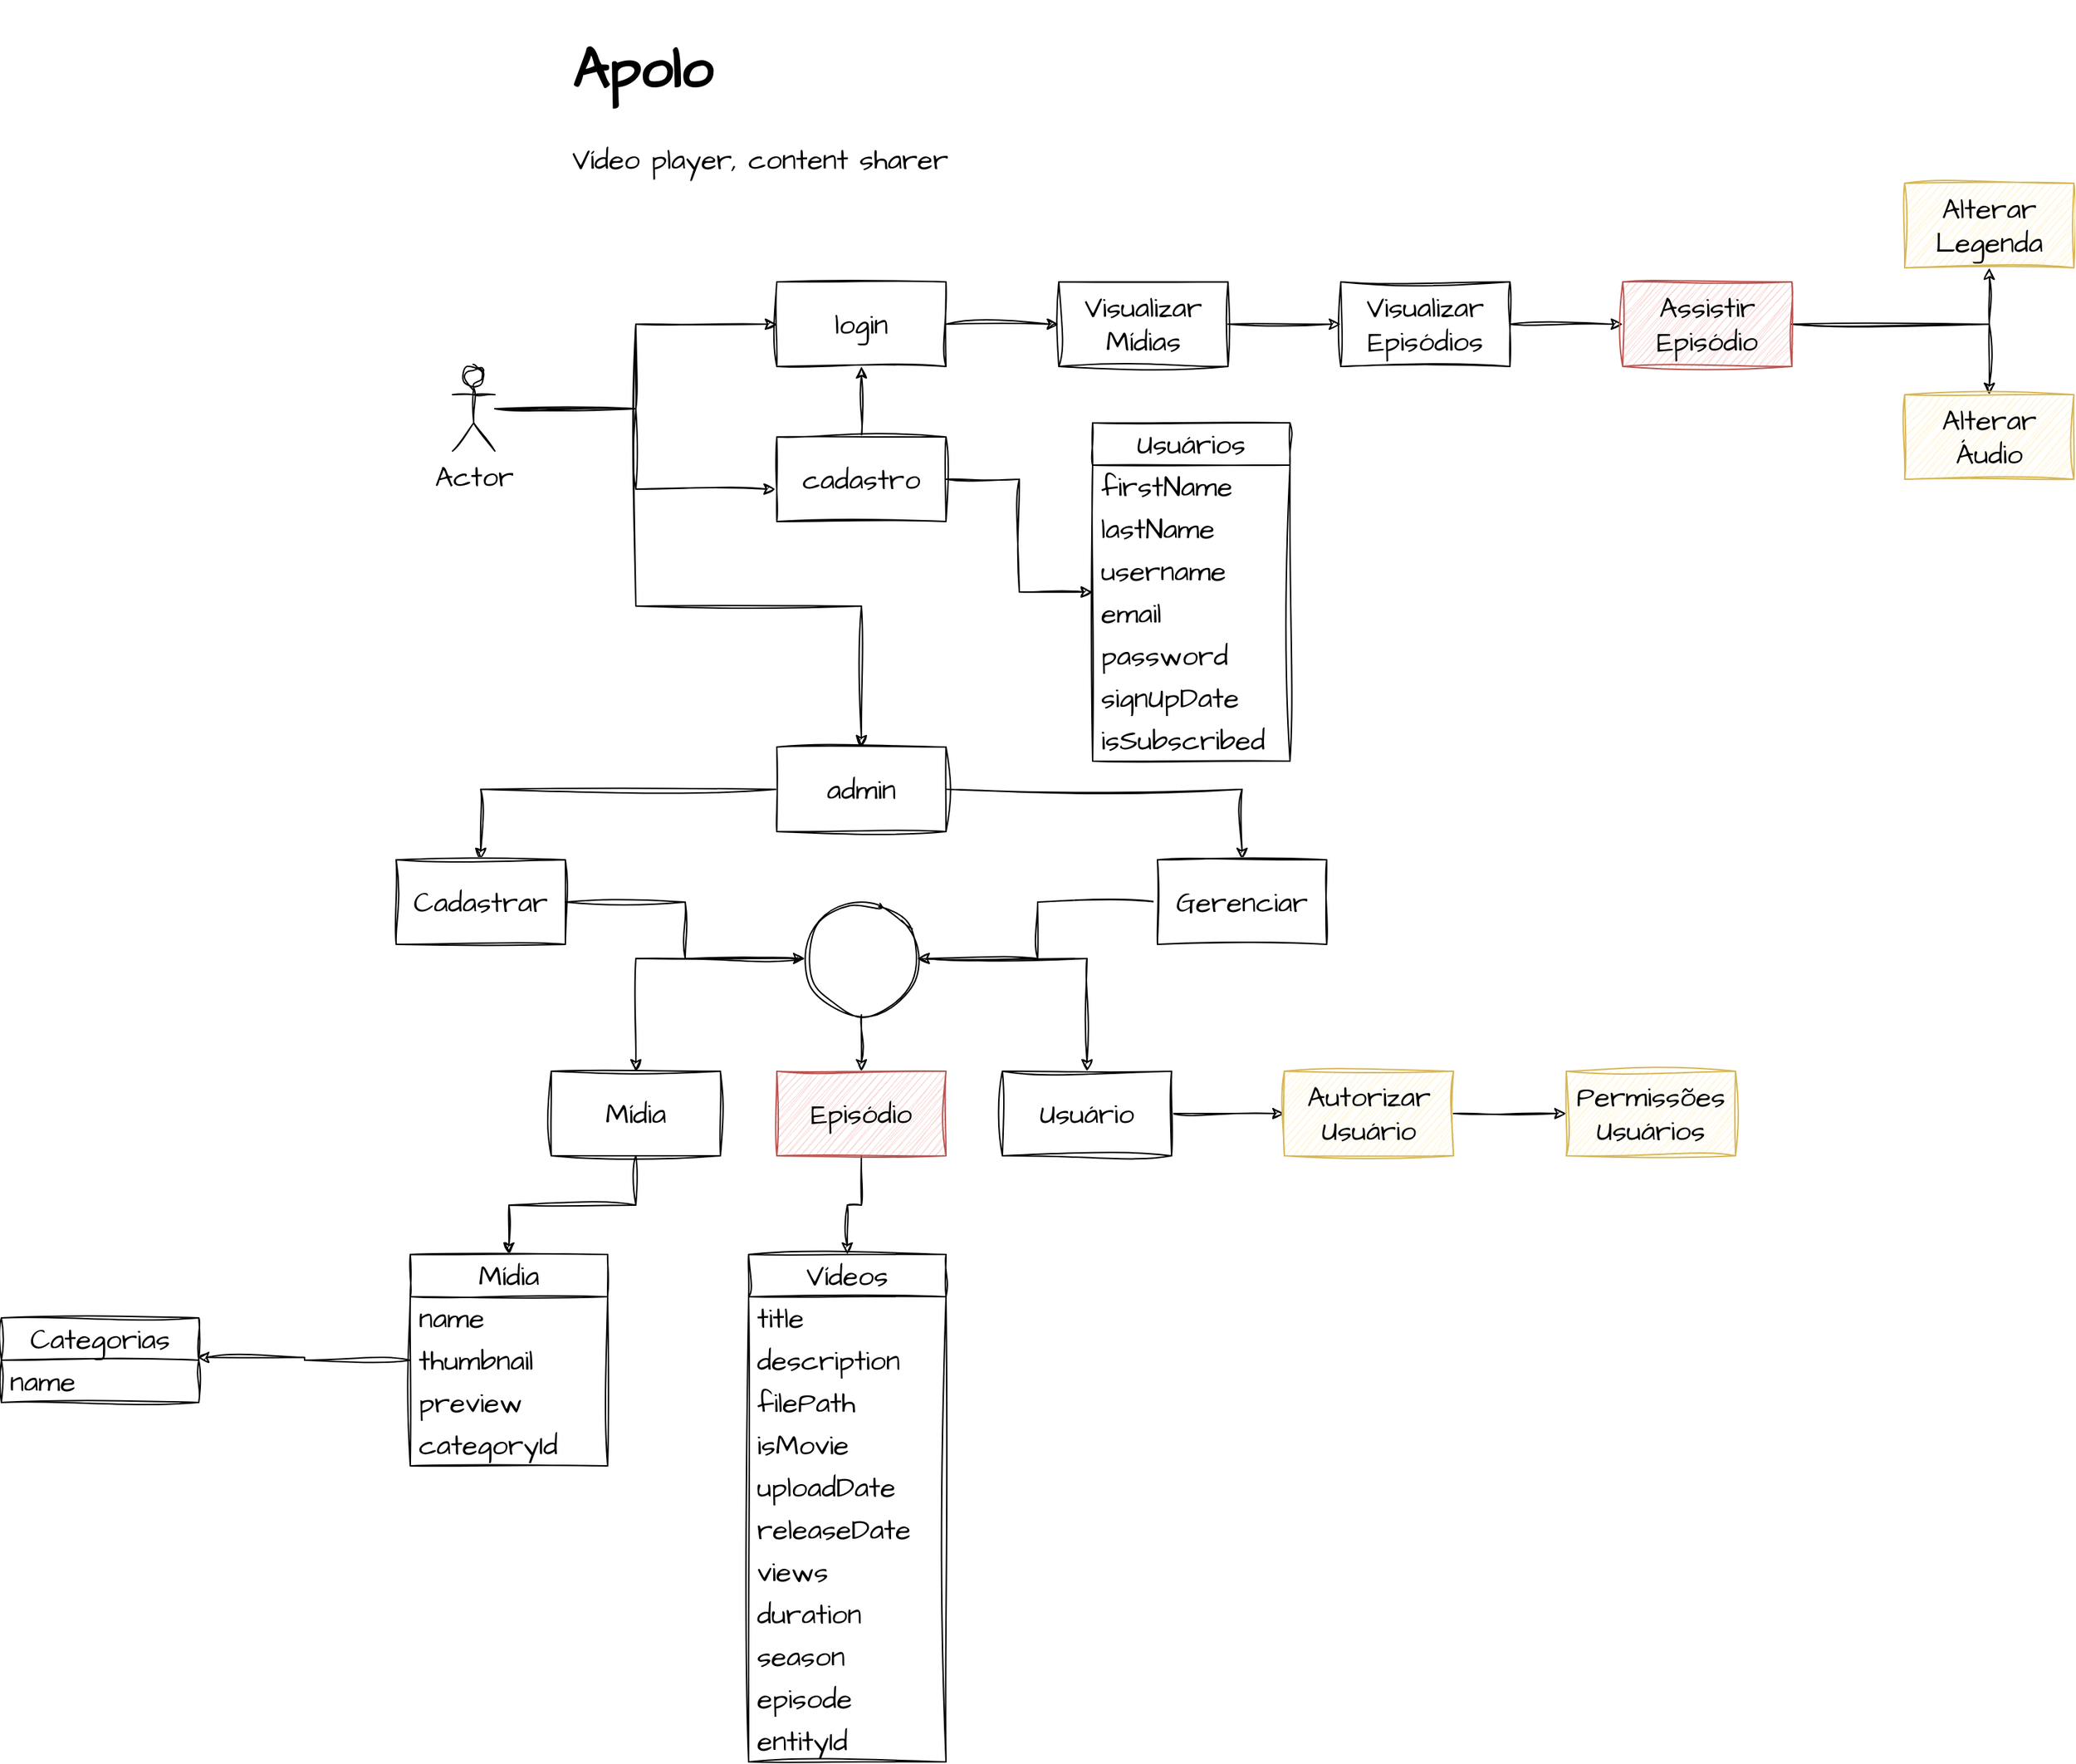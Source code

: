 <mxfile version="22.1.15" type="device">
  <diagram name="Página-1" id="AKWy4T3Mi8wgnHe7ZOs7">
    <mxGraphModel dx="2876" dy="1194" grid="1" gridSize="10" guides="1" tooltips="1" connect="1" arrows="1" fold="1" page="1" pageScale="1" pageWidth="827" pageHeight="1169" math="0" shadow="0">
      <root>
        <mxCell id="0" />
        <mxCell id="1" parent="0" />
        <mxCell id="7z-b2yobv-bez7WsTp-X-2" value="&lt;h1&gt;Apolo&lt;/h1&gt;&lt;p&gt;Vídeo player, content sharer&lt;/p&gt;" style="text;html=1;strokeColor=none;fillColor=none;spacing=5;spacingTop=-20;whiteSpace=wrap;overflow=hidden;rounded=0;fontSize=20;fontFamily=Architects Daughter;" vertex="1" parent="1">
          <mxGeometry x="40" y="180" width="750" height="140" as="geometry" />
        </mxCell>
        <mxCell id="7z-b2yobv-bez7WsTp-X-6" style="edgeStyle=orthogonalEdgeStyle;rounded=0;sketch=1;hachureGap=4;jiggle=2;curveFitting=1;orthogonalLoop=1;jettySize=auto;html=1;entryX=0;entryY=0.5;entryDx=0;entryDy=0;fontFamily=Architects Daughter;fontSource=https%3A%2F%2Ffonts.googleapis.com%2Fcss%3Ffamily%3DArchitects%2BDaughter;fontSize=16;" edge="1" parent="1" source="7z-b2yobv-bez7WsTp-X-3" target="7z-b2yobv-bez7WsTp-X-4">
          <mxGeometry relative="1" as="geometry" />
        </mxCell>
        <mxCell id="7z-b2yobv-bez7WsTp-X-15" style="edgeStyle=orthogonalEdgeStyle;rounded=0;sketch=1;hachureGap=4;jiggle=2;curveFitting=1;orthogonalLoop=1;jettySize=auto;html=1;fontFamily=Architects Daughter;fontSource=https%3A%2F%2Ffonts.googleapis.com%2Fcss%3Ffamily%3DArchitects%2BDaughter;fontSize=16;entryX=0.5;entryY=0;entryDx=0;entryDy=0;" edge="1" parent="1" target="7z-b2yobv-bez7WsTp-X-14">
          <mxGeometry relative="1" as="geometry">
            <mxPoint x="90" y="400" as="sourcePoint" />
            <mxPoint x="260" y="660" as="targetPoint" />
            <Array as="points">
              <mxPoint x="90" y="600" />
              <mxPoint x="250" y="600" />
            </Array>
          </mxGeometry>
        </mxCell>
        <mxCell id="7z-b2yobv-bez7WsTp-X-3" value="Actor" style="shape=umlActor;verticalLabelPosition=bottom;verticalAlign=top;html=1;outlineConnect=0;sketch=1;hachureGap=4;jiggle=2;curveFitting=1;fontFamily=Architects Daughter;fontSource=https%3A%2F%2Ffonts.googleapis.com%2Fcss%3Ffamily%3DArchitects%2BDaughter;fontSize=20;" vertex="1" parent="1">
          <mxGeometry x="-40" y="430" width="30" height="60" as="geometry" />
        </mxCell>
        <mxCell id="7z-b2yobv-bez7WsTp-X-11" value="" style="edgeStyle=orthogonalEdgeStyle;rounded=0;sketch=1;hachureGap=4;jiggle=2;curveFitting=1;orthogonalLoop=1;jettySize=auto;html=1;fontFamily=Architects Daughter;fontSource=https%3A%2F%2Ffonts.googleapis.com%2Fcss%3Ffamily%3DArchitects%2BDaughter;fontSize=16;" edge="1" parent="1" source="7z-b2yobv-bez7WsTp-X-4" target="7z-b2yobv-bez7WsTp-X-10">
          <mxGeometry relative="1" as="geometry" />
        </mxCell>
        <mxCell id="7z-b2yobv-bez7WsTp-X-4" value="login" style="rounded=0;whiteSpace=wrap;html=1;sketch=1;hachureGap=4;jiggle=2;curveFitting=1;fontFamily=Architects Daughter;fontSource=https%3A%2F%2Ffonts.googleapis.com%2Fcss%3Ffamily%3DArchitects%2BDaughter;fontSize=20;" vertex="1" parent="1">
          <mxGeometry x="190" y="370" width="120" height="60" as="geometry" />
        </mxCell>
        <mxCell id="7z-b2yobv-bez7WsTp-X-7" style="edgeStyle=orthogonalEdgeStyle;rounded=0;sketch=1;hachureGap=4;jiggle=2;curveFitting=1;orthogonalLoop=1;jettySize=auto;html=1;entryX=0.5;entryY=1;entryDx=0;entryDy=0;fontFamily=Architects Daughter;fontSource=https%3A%2F%2Ffonts.googleapis.com%2Fcss%3Ffamily%3DArchitects%2BDaughter;fontSize=16;" edge="1" parent="1" source="7z-b2yobv-bez7WsTp-X-5" target="7z-b2yobv-bez7WsTp-X-4">
          <mxGeometry relative="1" as="geometry" />
        </mxCell>
        <mxCell id="7z-b2yobv-bez7WsTp-X-45" style="edgeStyle=orthogonalEdgeStyle;rounded=0;sketch=1;hachureGap=4;jiggle=2;curveFitting=1;orthogonalLoop=1;jettySize=auto;html=1;fontFamily=Architects Daughter;fontSource=https%3A%2F%2Ffonts.googleapis.com%2Fcss%3Ffamily%3DArchitects%2BDaughter;fontSize=16;" edge="1" parent="1" source="7z-b2yobv-bez7WsTp-X-5" target="7z-b2yobv-bez7WsTp-X-46">
          <mxGeometry relative="1" as="geometry">
            <mxPoint x="440" y="530" as="targetPoint" />
          </mxGeometry>
        </mxCell>
        <mxCell id="7z-b2yobv-bez7WsTp-X-5" value="cadastro" style="rounded=0;whiteSpace=wrap;html=1;sketch=1;hachureGap=4;jiggle=2;curveFitting=1;fontFamily=Architects Daughter;fontSource=https%3A%2F%2Ffonts.googleapis.com%2Fcss%3Ffamily%3DArchitects%2BDaughter;fontSize=20;" vertex="1" parent="1">
          <mxGeometry x="190" y="480" width="120" height="60" as="geometry" />
        </mxCell>
        <mxCell id="7z-b2yobv-bez7WsTp-X-9" style="edgeStyle=orthogonalEdgeStyle;rounded=0;sketch=1;hachureGap=4;jiggle=2;curveFitting=1;orthogonalLoop=1;jettySize=auto;html=1;entryX=-0.008;entryY=0.617;entryDx=0;entryDy=0;entryPerimeter=0;fontFamily=Architects Daughter;fontSource=https%3A%2F%2Ffonts.googleapis.com%2Fcss%3Ffamily%3DArchitects%2BDaughter;fontSize=16;" edge="1" parent="1" source="7z-b2yobv-bez7WsTp-X-3" target="7z-b2yobv-bez7WsTp-X-5">
          <mxGeometry relative="1" as="geometry" />
        </mxCell>
        <mxCell id="7z-b2yobv-bez7WsTp-X-13" value="" style="edgeStyle=orthogonalEdgeStyle;rounded=0;sketch=1;hachureGap=4;jiggle=2;curveFitting=1;orthogonalLoop=1;jettySize=auto;html=1;fontFamily=Architects Daughter;fontSource=https%3A%2F%2Ffonts.googleapis.com%2Fcss%3Ffamily%3DArchitects%2BDaughter;fontSize=16;" edge="1" parent="1" source="7z-b2yobv-bez7WsTp-X-10" target="7z-b2yobv-bez7WsTp-X-12">
          <mxGeometry relative="1" as="geometry" />
        </mxCell>
        <mxCell id="7z-b2yobv-bez7WsTp-X-10" value="Visualizar Mídias" style="rounded=0;whiteSpace=wrap;html=1;sketch=1;hachureGap=4;jiggle=2;curveFitting=1;fontFamily=Architects Daughter;fontSource=https%3A%2F%2Ffonts.googleapis.com%2Fcss%3Ffamily%3DArchitects%2BDaughter;fontSize=20;" vertex="1" parent="1">
          <mxGeometry x="390" y="370" width="120" height="60" as="geometry" />
        </mxCell>
        <mxCell id="7z-b2yobv-bez7WsTp-X-39" value="" style="edgeStyle=orthogonalEdgeStyle;rounded=0;sketch=1;hachureGap=4;jiggle=2;curveFitting=1;orthogonalLoop=1;jettySize=auto;html=1;fontFamily=Architects Daughter;fontSource=https%3A%2F%2Ffonts.googleapis.com%2Fcss%3Ffamily%3DArchitects%2BDaughter;fontSize=16;" edge="1" parent="1" source="7z-b2yobv-bez7WsTp-X-12" target="7z-b2yobv-bez7WsTp-X-38">
          <mxGeometry relative="1" as="geometry" />
        </mxCell>
        <mxCell id="7z-b2yobv-bez7WsTp-X-12" value="Visualizar Episódios" style="rounded=0;whiteSpace=wrap;html=1;sketch=1;hachureGap=4;jiggle=2;curveFitting=1;fontFamily=Architects Daughter;fontSource=https%3A%2F%2Ffonts.googleapis.com%2Fcss%3Ffamily%3DArchitects%2BDaughter;fontSize=20;" vertex="1" parent="1">
          <mxGeometry x="590" y="370" width="120" height="60" as="geometry" />
        </mxCell>
        <mxCell id="7z-b2yobv-bez7WsTp-X-24" value="" style="edgeStyle=orthogonalEdgeStyle;rounded=0;sketch=1;hachureGap=4;jiggle=2;curveFitting=1;orthogonalLoop=1;jettySize=auto;html=1;fontFamily=Architects Daughter;fontSource=https%3A%2F%2Ffonts.googleapis.com%2Fcss%3Ffamily%3DArchitects%2BDaughter;fontSize=16;" edge="1" parent="1" source="7z-b2yobv-bez7WsTp-X-14" target="7z-b2yobv-bez7WsTp-X-23">
          <mxGeometry relative="1" as="geometry" />
        </mxCell>
        <mxCell id="7z-b2yobv-bez7WsTp-X-25" style="edgeStyle=orthogonalEdgeStyle;rounded=0;sketch=1;hachureGap=4;jiggle=2;curveFitting=1;orthogonalLoop=1;jettySize=auto;html=1;fontFamily=Architects Daughter;fontSource=https%3A%2F%2Ffonts.googleapis.com%2Fcss%3Ffamily%3DArchitects%2BDaughter;fontSize=16;entryX=0.5;entryY=0;entryDx=0;entryDy=0;" edge="1" parent="1" source="7z-b2yobv-bez7WsTp-X-14" target="7z-b2yobv-bez7WsTp-X-26">
          <mxGeometry relative="1" as="geometry">
            <mxPoint x="430" y="620" as="targetPoint" />
          </mxGeometry>
        </mxCell>
        <mxCell id="7z-b2yobv-bez7WsTp-X-14" value="admin" style="rounded=0;whiteSpace=wrap;html=1;sketch=1;hachureGap=4;jiggle=2;curveFitting=1;fontFamily=Architects Daughter;fontSource=https%3A%2F%2Ffonts.googleapis.com%2Fcss%3Ffamily%3DArchitects%2BDaughter;fontSize=20;" vertex="1" parent="1">
          <mxGeometry x="190" y="700" width="120" height="60" as="geometry" />
        </mxCell>
        <mxCell id="7z-b2yobv-bez7WsTp-X-60" style="edgeStyle=orthogonalEdgeStyle;rounded=0;sketch=1;hachureGap=4;jiggle=2;curveFitting=1;orthogonalLoop=1;jettySize=auto;html=1;entryX=0.5;entryY=0;entryDx=0;entryDy=0;fontFamily=Architects Daughter;fontSource=https%3A%2F%2Ffonts.googleapis.com%2Fcss%3Ffamily%3DArchitects%2BDaughter;fontSize=16;" edge="1" parent="1" source="7z-b2yobv-bez7WsTp-X-17" target="7z-b2yobv-bez7WsTp-X-55">
          <mxGeometry relative="1" as="geometry" />
        </mxCell>
        <mxCell id="7z-b2yobv-bez7WsTp-X-17" value="Mídia" style="rounded=0;whiteSpace=wrap;html=1;sketch=1;hachureGap=4;jiggle=2;curveFitting=1;fontFamily=Architects Daughter;fontSource=https%3A%2F%2Ffonts.googleapis.com%2Fcss%3Ffamily%3DArchitects%2BDaughter;fontSize=20;" vertex="1" parent="1">
          <mxGeometry x="30" y="930" width="120" height="60" as="geometry" />
        </mxCell>
        <mxCell id="7z-b2yobv-bez7WsTp-X-73" style="edgeStyle=orthogonalEdgeStyle;rounded=0;sketch=1;hachureGap=4;jiggle=2;curveFitting=1;orthogonalLoop=1;jettySize=auto;html=1;entryX=0.5;entryY=0;entryDx=0;entryDy=0;fontFamily=Architects Daughter;fontSource=https%3A%2F%2Ffonts.googleapis.com%2Fcss%3Ffamily%3DArchitects%2BDaughter;fontSize=16;" edge="1" parent="1" source="7z-b2yobv-bez7WsTp-X-19" target="7z-b2yobv-bez7WsTp-X-61">
          <mxGeometry relative="1" as="geometry" />
        </mxCell>
        <mxCell id="7z-b2yobv-bez7WsTp-X-19" value="Episódio" style="rounded=0;whiteSpace=wrap;html=1;sketch=1;hachureGap=4;jiggle=2;curveFitting=1;fontFamily=Architects Daughter;fontSource=https%3A%2F%2Ffonts.googleapis.com%2Fcss%3Ffamily%3DArchitects%2BDaughter;fontSize=20;fillColor=#f8cecc;strokeColor=#b85450;" vertex="1" parent="1">
          <mxGeometry x="190" y="930" width="120" height="60" as="geometry" />
        </mxCell>
        <mxCell id="7z-b2yobv-bez7WsTp-X-35" value="" style="edgeStyle=orthogonalEdgeStyle;rounded=0;sketch=1;hachureGap=4;jiggle=2;curveFitting=1;orthogonalLoop=1;jettySize=auto;html=1;fontFamily=Architects Daughter;fontSource=https%3A%2F%2Ffonts.googleapis.com%2Fcss%3Ffamily%3DArchitects%2BDaughter;fontSize=16;" edge="1" parent="1" source="7z-b2yobv-bez7WsTp-X-21" target="7z-b2yobv-bez7WsTp-X-34">
          <mxGeometry relative="1" as="geometry" />
        </mxCell>
        <mxCell id="7z-b2yobv-bez7WsTp-X-21" value="Usuário" style="rounded=0;whiteSpace=wrap;html=1;sketch=1;hachureGap=4;jiggle=2;curveFitting=1;fontFamily=Architects Daughter;fontSource=https%3A%2F%2Ffonts.googleapis.com%2Fcss%3Ffamily%3DArchitects%2BDaughter;fontSize=20;" vertex="1" parent="1">
          <mxGeometry x="350" y="930" width="120" height="60" as="geometry" />
        </mxCell>
        <mxCell id="7z-b2yobv-bez7WsTp-X-30" style="edgeStyle=orthogonalEdgeStyle;rounded=0;sketch=1;hachureGap=4;jiggle=2;curveFitting=1;orthogonalLoop=1;jettySize=auto;html=1;entryX=1;entryY=0.5;entryDx=0;entryDy=0;fontFamily=Architects Daughter;fontSource=https%3A%2F%2Ffonts.googleapis.com%2Fcss%3Ffamily%3DArchitects%2BDaughter;fontSize=16;" edge="1" parent="1" source="7z-b2yobv-bez7WsTp-X-23" target="7z-b2yobv-bez7WsTp-X-29">
          <mxGeometry relative="1" as="geometry" />
        </mxCell>
        <mxCell id="7z-b2yobv-bez7WsTp-X-23" value="Gerenciar" style="rounded=0;whiteSpace=wrap;html=1;sketch=1;hachureGap=4;jiggle=2;curveFitting=1;fontFamily=Architects Daughter;fontSource=https%3A%2F%2Ffonts.googleapis.com%2Fcss%3Ffamily%3DArchitects%2BDaughter;fontSize=20;" vertex="1" parent="1">
          <mxGeometry x="460" y="780" width="120" height="60" as="geometry" />
        </mxCell>
        <mxCell id="7z-b2yobv-bez7WsTp-X-27" style="edgeStyle=orthogonalEdgeStyle;rounded=0;sketch=1;hachureGap=4;jiggle=2;curveFitting=1;orthogonalLoop=1;jettySize=auto;html=1;fontFamily=Architects Daughter;fontSource=https%3A%2F%2Ffonts.googleapis.com%2Fcss%3Ffamily%3DArchitects%2BDaughter;fontSize=16;entryX=0;entryY=0.5;entryDx=0;entryDy=0;" edge="1" parent="1" source="7z-b2yobv-bez7WsTp-X-26" target="7z-b2yobv-bez7WsTp-X-29">
          <mxGeometry relative="1" as="geometry">
            <mxPoint x="160" y="850" as="targetPoint" />
          </mxGeometry>
        </mxCell>
        <mxCell id="7z-b2yobv-bez7WsTp-X-26" value="Cadastrar" style="rounded=0;whiteSpace=wrap;html=1;sketch=1;hachureGap=4;jiggle=2;curveFitting=1;fontFamily=Architects Daughter;fontSource=https%3A%2F%2Ffonts.googleapis.com%2Fcss%3Ffamily%3DArchitects%2BDaughter;fontSize=20;" vertex="1" parent="1">
          <mxGeometry x="-80" y="780" width="120" height="60" as="geometry" />
        </mxCell>
        <mxCell id="7z-b2yobv-bez7WsTp-X-31" style="edgeStyle=orthogonalEdgeStyle;rounded=0;sketch=1;hachureGap=4;jiggle=2;curveFitting=1;orthogonalLoop=1;jettySize=auto;html=1;entryX=0.5;entryY=0;entryDx=0;entryDy=0;fontFamily=Architects Daughter;fontSource=https%3A%2F%2Ffonts.googleapis.com%2Fcss%3Ffamily%3DArchitects%2BDaughter;fontSize=16;" edge="1" parent="1" source="7z-b2yobv-bez7WsTp-X-29" target="7z-b2yobv-bez7WsTp-X-17">
          <mxGeometry relative="1" as="geometry" />
        </mxCell>
        <mxCell id="7z-b2yobv-bez7WsTp-X-32" style="edgeStyle=orthogonalEdgeStyle;rounded=0;sketch=1;hachureGap=4;jiggle=2;curveFitting=1;orthogonalLoop=1;jettySize=auto;html=1;entryX=0.5;entryY=0;entryDx=0;entryDy=0;fontFamily=Architects Daughter;fontSource=https%3A%2F%2Ffonts.googleapis.com%2Fcss%3Ffamily%3DArchitects%2BDaughter;fontSize=16;" edge="1" parent="1" source="7z-b2yobv-bez7WsTp-X-29" target="7z-b2yobv-bez7WsTp-X-19">
          <mxGeometry relative="1" as="geometry" />
        </mxCell>
        <mxCell id="7z-b2yobv-bez7WsTp-X-33" style="edgeStyle=orthogonalEdgeStyle;rounded=0;sketch=1;hachureGap=4;jiggle=2;curveFitting=1;orthogonalLoop=1;jettySize=auto;html=1;fontFamily=Architects Daughter;fontSource=https%3A%2F%2Ffonts.googleapis.com%2Fcss%3Ffamily%3DArchitects%2BDaughter;fontSize=16;" edge="1" parent="1" source="7z-b2yobv-bez7WsTp-X-29" target="7z-b2yobv-bez7WsTp-X-21">
          <mxGeometry relative="1" as="geometry" />
        </mxCell>
        <mxCell id="7z-b2yobv-bez7WsTp-X-29" value="" style="ellipse;whiteSpace=wrap;html=1;aspect=fixed;sketch=1;hachureGap=4;jiggle=2;curveFitting=1;fontFamily=Architects Daughter;fontSource=https%3A%2F%2Ffonts.googleapis.com%2Fcss%3Ffamily%3DArchitects%2BDaughter;fontSize=20;" vertex="1" parent="1">
          <mxGeometry x="210" y="810" width="80" height="80" as="geometry" />
        </mxCell>
        <mxCell id="7z-b2yobv-bez7WsTp-X-37" value="" style="edgeStyle=orthogonalEdgeStyle;rounded=0;sketch=1;hachureGap=4;jiggle=2;curveFitting=1;orthogonalLoop=1;jettySize=auto;html=1;fontFamily=Architects Daughter;fontSource=https%3A%2F%2Ffonts.googleapis.com%2Fcss%3Ffamily%3DArchitects%2BDaughter;fontSize=16;" edge="1" parent="1" source="7z-b2yobv-bez7WsTp-X-34" target="7z-b2yobv-bez7WsTp-X-36">
          <mxGeometry relative="1" as="geometry" />
        </mxCell>
        <mxCell id="7z-b2yobv-bez7WsTp-X-34" value="Autorizar Usuário" style="rounded=0;whiteSpace=wrap;html=1;sketch=1;hachureGap=4;jiggle=2;curveFitting=1;fontFamily=Architects Daughter;fontSource=https%3A%2F%2Ffonts.googleapis.com%2Fcss%3Ffamily%3DArchitects%2BDaughter;fontSize=20;fillColor=#fff2cc;strokeColor=#d6b656;" vertex="1" parent="1">
          <mxGeometry x="550" y="930" width="120" height="60" as="geometry" />
        </mxCell>
        <mxCell id="7z-b2yobv-bez7WsTp-X-36" value="Permissões Usuários" style="rounded=0;whiteSpace=wrap;html=1;sketch=1;hachureGap=4;jiggle=2;curveFitting=1;fontFamily=Architects Daughter;fontSource=https%3A%2F%2Ffonts.googleapis.com%2Fcss%3Ffamily%3DArchitects%2BDaughter;fontSize=20;fillColor=#fff2cc;strokeColor=#d6b656;" vertex="1" parent="1">
          <mxGeometry x="750" y="930" width="120" height="60" as="geometry" />
        </mxCell>
        <mxCell id="7z-b2yobv-bez7WsTp-X-41" value="" style="edgeStyle=orthogonalEdgeStyle;rounded=0;sketch=1;hachureGap=4;jiggle=2;curveFitting=1;orthogonalLoop=1;jettySize=auto;html=1;fontFamily=Architects Daughter;fontSource=https%3A%2F%2Ffonts.googleapis.com%2Fcss%3Ffamily%3DArchitects%2BDaughter;fontSize=16;" edge="1" parent="1" source="7z-b2yobv-bez7WsTp-X-38" target="7z-b2yobv-bez7WsTp-X-40">
          <mxGeometry relative="1" as="geometry" />
        </mxCell>
        <mxCell id="7z-b2yobv-bez7WsTp-X-42" style="edgeStyle=orthogonalEdgeStyle;rounded=0;sketch=1;hachureGap=4;jiggle=2;curveFitting=1;orthogonalLoop=1;jettySize=auto;html=1;fontFamily=Architects Daughter;fontSource=https%3A%2F%2Ffonts.googleapis.com%2Fcss%3Ffamily%3DArchitects%2BDaughter;fontSize=16;entryX=0.5;entryY=0;entryDx=0;entryDy=0;" edge="1" parent="1" source="7z-b2yobv-bez7WsTp-X-38" target="7z-b2yobv-bez7WsTp-X-43">
          <mxGeometry relative="1" as="geometry">
            <mxPoint x="1050" y="460" as="targetPoint" />
          </mxGeometry>
        </mxCell>
        <mxCell id="7z-b2yobv-bez7WsTp-X-38" value="Assistir Episódio" style="rounded=0;whiteSpace=wrap;html=1;sketch=1;hachureGap=4;jiggle=2;curveFitting=1;fontFamily=Architects Daughter;fontSource=https%3A%2F%2Ffonts.googleapis.com%2Fcss%3Ffamily%3DArchitects%2BDaughter;fontSize=20;fillColor=#f8cecc;strokeColor=#b85450;" vertex="1" parent="1">
          <mxGeometry x="790" y="370" width="120" height="60" as="geometry" />
        </mxCell>
        <mxCell id="7z-b2yobv-bez7WsTp-X-40" value="Alterar Legenda" style="rounded=0;whiteSpace=wrap;html=1;sketch=1;hachureGap=4;jiggle=2;curveFitting=1;fontFamily=Architects Daughter;fontSource=https%3A%2F%2Ffonts.googleapis.com%2Fcss%3Ffamily%3DArchitects%2BDaughter;fontSize=20;fillColor=#fff2cc;strokeColor=#d6b656;" vertex="1" parent="1">
          <mxGeometry x="990" y="300" width="120" height="60" as="geometry" />
        </mxCell>
        <mxCell id="7z-b2yobv-bez7WsTp-X-43" value="Alterar Áudio" style="rounded=0;whiteSpace=wrap;html=1;sketch=1;hachureGap=4;jiggle=2;curveFitting=1;fontFamily=Architects Daughter;fontSource=https%3A%2F%2Ffonts.googleapis.com%2Fcss%3Ffamily%3DArchitects%2BDaughter;fontSize=20;fillColor=#fff2cc;strokeColor=#d6b656;" vertex="1" parent="1">
          <mxGeometry x="990" y="450" width="120" height="60" as="geometry" />
        </mxCell>
        <mxCell id="7z-b2yobv-bez7WsTp-X-46" value="Usuários" style="swimlane;fontStyle=0;childLayout=stackLayout;horizontal=1;startSize=30;horizontalStack=0;resizeParent=1;resizeParentMax=0;resizeLast=0;collapsible=1;marginBottom=0;whiteSpace=wrap;html=1;sketch=1;hachureGap=4;jiggle=2;curveFitting=1;fontFamily=Architects Daughter;fontSource=https%3A%2F%2Ffonts.googleapis.com%2Fcss%3Ffamily%3DArchitects%2BDaughter;fontSize=20;" vertex="1" parent="1">
          <mxGeometry x="414" y="470" width="140" height="240" as="geometry">
            <mxRectangle x="414" y="470" width="120" height="40" as="alternateBounds" />
          </mxGeometry>
        </mxCell>
        <mxCell id="7z-b2yobv-bez7WsTp-X-47" value="firstName" style="text;strokeColor=none;fillColor=none;align=left;verticalAlign=middle;spacingLeft=4;spacingRight=4;overflow=hidden;points=[[0,0.5],[1,0.5]];portConstraint=eastwest;rotatable=0;whiteSpace=wrap;html=1;fontSize=20;fontFamily=Architects Daughter;" vertex="1" parent="7z-b2yobv-bez7WsTp-X-46">
          <mxGeometry y="30" width="140" height="30" as="geometry" />
        </mxCell>
        <mxCell id="7z-b2yobv-bez7WsTp-X-50" value="lastName" style="text;strokeColor=none;fillColor=none;align=left;verticalAlign=middle;spacingLeft=4;spacingRight=4;overflow=hidden;points=[[0,0.5],[1,0.5]];portConstraint=eastwest;rotatable=0;whiteSpace=wrap;html=1;fontSize=20;fontFamily=Architects Daughter;" vertex="1" parent="7z-b2yobv-bez7WsTp-X-46">
          <mxGeometry y="60" width="140" height="30" as="geometry" />
        </mxCell>
        <mxCell id="7z-b2yobv-bez7WsTp-X-51" value="username" style="text;strokeColor=none;fillColor=none;align=left;verticalAlign=middle;spacingLeft=4;spacingRight=4;overflow=hidden;points=[[0,0.5],[1,0.5]];portConstraint=eastwest;rotatable=0;whiteSpace=wrap;html=1;fontSize=20;fontFamily=Architects Daughter;" vertex="1" parent="7z-b2yobv-bez7WsTp-X-46">
          <mxGeometry y="90" width="140" height="30" as="geometry" />
        </mxCell>
        <mxCell id="7z-b2yobv-bez7WsTp-X-48" value="email" style="text;strokeColor=none;fillColor=none;align=left;verticalAlign=middle;spacingLeft=4;spacingRight=4;overflow=hidden;points=[[0,0.5],[1,0.5]];portConstraint=eastwest;rotatable=0;whiteSpace=wrap;html=1;fontSize=20;fontFamily=Architects Daughter;" vertex="1" parent="7z-b2yobv-bez7WsTp-X-46">
          <mxGeometry y="120" width="140" height="30" as="geometry" />
        </mxCell>
        <mxCell id="7z-b2yobv-bez7WsTp-X-49" value="password" style="text;strokeColor=none;fillColor=none;align=left;verticalAlign=middle;spacingLeft=4;spacingRight=4;overflow=hidden;points=[[0,0.5],[1,0.5]];portConstraint=eastwest;rotatable=0;whiteSpace=wrap;html=1;fontSize=20;fontFamily=Architects Daughter;" vertex="1" parent="7z-b2yobv-bez7WsTp-X-46">
          <mxGeometry y="150" width="140" height="30" as="geometry" />
        </mxCell>
        <mxCell id="7z-b2yobv-bez7WsTp-X-52" value="signUpDate" style="text;strokeColor=none;fillColor=none;align=left;verticalAlign=middle;spacingLeft=4;spacingRight=4;overflow=hidden;points=[[0,0.5],[1,0.5]];portConstraint=eastwest;rotatable=0;whiteSpace=wrap;html=1;fontSize=20;fontFamily=Architects Daughter;" vertex="1" parent="7z-b2yobv-bez7WsTp-X-46">
          <mxGeometry y="180" width="140" height="30" as="geometry" />
        </mxCell>
        <mxCell id="7z-b2yobv-bez7WsTp-X-53" value="isSubscribed" style="text;strokeColor=none;fillColor=none;align=left;verticalAlign=middle;spacingLeft=4;spacingRight=4;overflow=hidden;points=[[0,0.5],[1,0.5]];portConstraint=eastwest;rotatable=0;whiteSpace=wrap;html=1;fontSize=20;fontFamily=Architects Daughter;" vertex="1" parent="7z-b2yobv-bez7WsTp-X-46">
          <mxGeometry y="210" width="140" height="30" as="geometry" />
        </mxCell>
        <mxCell id="7z-b2yobv-bez7WsTp-X-74" style="edgeStyle=orthogonalEdgeStyle;rounded=0;sketch=1;hachureGap=4;jiggle=2;curveFitting=1;orthogonalLoop=1;jettySize=auto;html=1;fontFamily=Architects Daughter;fontSource=https%3A%2F%2Ffonts.googleapis.com%2Fcss%3Ffamily%3DArchitects%2BDaughter;fontSize=16;entryX=0.993;entryY=-0.067;entryDx=0;entryDy=0;entryPerimeter=0;" edge="1" parent="1" source="7z-b2yobv-bez7WsTp-X-55" target="7z-b2yobv-bez7WsTp-X-77">
          <mxGeometry relative="1" as="geometry">
            <mxPoint x="-210.98" y="1138.01" as="targetPoint" />
          </mxGeometry>
        </mxCell>
        <mxCell id="7z-b2yobv-bez7WsTp-X-55" value="Mídia" style="swimlane;fontStyle=0;childLayout=stackLayout;horizontal=1;startSize=30;horizontalStack=0;resizeParent=1;resizeParentMax=0;resizeLast=0;collapsible=1;marginBottom=0;whiteSpace=wrap;html=1;sketch=1;hachureGap=4;jiggle=2;curveFitting=1;fontFamily=Architects Daughter;fontSource=https%3A%2F%2Ffonts.googleapis.com%2Fcss%3Ffamily%3DArchitects%2BDaughter;fontSize=20;" vertex="1" parent="1">
          <mxGeometry x="-70" y="1060" width="140" height="150" as="geometry" />
        </mxCell>
        <mxCell id="7z-b2yobv-bez7WsTp-X-56" value="name" style="text;strokeColor=none;fillColor=none;align=left;verticalAlign=middle;spacingLeft=4;spacingRight=4;overflow=hidden;points=[[0,0.5],[1,0.5]];portConstraint=eastwest;rotatable=0;whiteSpace=wrap;html=1;fontSize=20;fontFamily=Architects Daughter;" vertex="1" parent="7z-b2yobv-bez7WsTp-X-55">
          <mxGeometry y="30" width="140" height="30" as="geometry" />
        </mxCell>
        <mxCell id="7z-b2yobv-bez7WsTp-X-57" value="thumbnail" style="text;strokeColor=none;fillColor=none;align=left;verticalAlign=middle;spacingLeft=4;spacingRight=4;overflow=hidden;points=[[0,0.5],[1,0.5]];portConstraint=eastwest;rotatable=0;whiteSpace=wrap;html=1;fontSize=20;fontFamily=Architects Daughter;" vertex="1" parent="7z-b2yobv-bez7WsTp-X-55">
          <mxGeometry y="60" width="140" height="30" as="geometry" />
        </mxCell>
        <mxCell id="7z-b2yobv-bez7WsTp-X-58" value="preview" style="text;strokeColor=none;fillColor=none;align=left;verticalAlign=middle;spacingLeft=4;spacingRight=4;overflow=hidden;points=[[0,0.5],[1,0.5]];portConstraint=eastwest;rotatable=0;whiteSpace=wrap;html=1;fontSize=20;fontFamily=Architects Daughter;" vertex="1" parent="7z-b2yobv-bez7WsTp-X-55">
          <mxGeometry y="90" width="140" height="30" as="geometry" />
        </mxCell>
        <mxCell id="7z-b2yobv-bez7WsTp-X-59" value="categoryId" style="text;strokeColor=none;fillColor=none;align=left;verticalAlign=middle;spacingLeft=4;spacingRight=4;overflow=hidden;points=[[0,0.5],[1,0.5]];portConstraint=eastwest;rotatable=0;whiteSpace=wrap;html=1;fontSize=20;fontFamily=Architects Daughter;" vertex="1" parent="7z-b2yobv-bez7WsTp-X-55">
          <mxGeometry y="120" width="140" height="30" as="geometry" />
        </mxCell>
        <mxCell id="7z-b2yobv-bez7WsTp-X-61" value="Vídeos" style="swimlane;fontStyle=0;childLayout=stackLayout;horizontal=1;startSize=30;horizontalStack=0;resizeParent=1;resizeParentMax=0;resizeLast=0;collapsible=1;marginBottom=0;whiteSpace=wrap;html=1;sketch=1;hachureGap=4;jiggle=2;curveFitting=1;fontFamily=Architects Daughter;fontSource=https%3A%2F%2Ffonts.googleapis.com%2Fcss%3Ffamily%3DArchitects%2BDaughter;fontSize=20;" vertex="1" parent="1">
          <mxGeometry x="170" y="1060" width="140" height="360" as="geometry" />
        </mxCell>
        <mxCell id="7z-b2yobv-bez7WsTp-X-62" value="title" style="text;strokeColor=none;fillColor=none;align=left;verticalAlign=middle;spacingLeft=4;spacingRight=4;overflow=hidden;points=[[0,0.5],[1,0.5]];portConstraint=eastwest;rotatable=0;whiteSpace=wrap;html=1;fontSize=20;fontFamily=Architects Daughter;" vertex="1" parent="7z-b2yobv-bez7WsTp-X-61">
          <mxGeometry y="30" width="140" height="30" as="geometry" />
        </mxCell>
        <mxCell id="7z-b2yobv-bez7WsTp-X-63" value="description" style="text;strokeColor=none;fillColor=none;align=left;verticalAlign=middle;spacingLeft=4;spacingRight=4;overflow=hidden;points=[[0,0.5],[1,0.5]];portConstraint=eastwest;rotatable=0;whiteSpace=wrap;html=1;fontSize=20;fontFamily=Architects Daughter;" vertex="1" parent="7z-b2yobv-bez7WsTp-X-61">
          <mxGeometry y="60" width="140" height="30" as="geometry" />
        </mxCell>
        <mxCell id="7z-b2yobv-bez7WsTp-X-64" value="filePath" style="text;strokeColor=none;fillColor=none;align=left;verticalAlign=middle;spacingLeft=4;spacingRight=4;overflow=hidden;points=[[0,0.5],[1,0.5]];portConstraint=eastwest;rotatable=0;whiteSpace=wrap;html=1;fontSize=20;fontFamily=Architects Daughter;" vertex="1" parent="7z-b2yobv-bez7WsTp-X-61">
          <mxGeometry y="90" width="140" height="30" as="geometry" />
        </mxCell>
        <mxCell id="7z-b2yobv-bez7WsTp-X-65" value="isMovie" style="text;strokeColor=none;fillColor=none;align=left;verticalAlign=middle;spacingLeft=4;spacingRight=4;overflow=hidden;points=[[0,0.5],[1,0.5]];portConstraint=eastwest;rotatable=0;whiteSpace=wrap;html=1;fontSize=20;fontFamily=Architects Daughter;" vertex="1" parent="7z-b2yobv-bez7WsTp-X-61">
          <mxGeometry y="120" width="140" height="30" as="geometry" />
        </mxCell>
        <mxCell id="7z-b2yobv-bez7WsTp-X-66" value="uploadDate" style="text;strokeColor=none;fillColor=none;align=left;verticalAlign=middle;spacingLeft=4;spacingRight=4;overflow=hidden;points=[[0,0.5],[1,0.5]];portConstraint=eastwest;rotatable=0;whiteSpace=wrap;html=1;fontSize=20;fontFamily=Architects Daughter;" vertex="1" parent="7z-b2yobv-bez7WsTp-X-61">
          <mxGeometry y="150" width="140" height="30" as="geometry" />
        </mxCell>
        <mxCell id="7z-b2yobv-bez7WsTp-X-67" value="releaseDate" style="text;strokeColor=none;fillColor=none;align=left;verticalAlign=middle;spacingLeft=4;spacingRight=4;overflow=hidden;points=[[0,0.5],[1,0.5]];portConstraint=eastwest;rotatable=0;whiteSpace=wrap;html=1;fontSize=20;fontFamily=Architects Daughter;" vertex="1" parent="7z-b2yobv-bez7WsTp-X-61">
          <mxGeometry y="180" width="140" height="30" as="geometry" />
        </mxCell>
        <mxCell id="7z-b2yobv-bez7WsTp-X-68" value="views" style="text;strokeColor=none;fillColor=none;align=left;verticalAlign=middle;spacingLeft=4;spacingRight=4;overflow=hidden;points=[[0,0.5],[1,0.5]];portConstraint=eastwest;rotatable=0;whiteSpace=wrap;html=1;fontSize=20;fontFamily=Architects Daughter;" vertex="1" parent="7z-b2yobv-bez7WsTp-X-61">
          <mxGeometry y="210" width="140" height="30" as="geometry" />
        </mxCell>
        <mxCell id="7z-b2yobv-bez7WsTp-X-69" value="duration" style="text;strokeColor=none;fillColor=none;align=left;verticalAlign=middle;spacingLeft=4;spacingRight=4;overflow=hidden;points=[[0,0.5],[1,0.5]];portConstraint=eastwest;rotatable=0;whiteSpace=wrap;html=1;fontSize=20;fontFamily=Architects Daughter;" vertex="1" parent="7z-b2yobv-bez7WsTp-X-61">
          <mxGeometry y="240" width="140" height="30" as="geometry" />
        </mxCell>
        <mxCell id="7z-b2yobv-bez7WsTp-X-70" value="season" style="text;strokeColor=none;fillColor=none;align=left;verticalAlign=middle;spacingLeft=4;spacingRight=4;overflow=hidden;points=[[0,0.5],[1,0.5]];portConstraint=eastwest;rotatable=0;whiteSpace=wrap;html=1;fontSize=20;fontFamily=Architects Daughter;" vertex="1" parent="7z-b2yobv-bez7WsTp-X-61">
          <mxGeometry y="270" width="140" height="30" as="geometry" />
        </mxCell>
        <mxCell id="7z-b2yobv-bez7WsTp-X-71" value="episode" style="text;strokeColor=none;fillColor=none;align=left;verticalAlign=middle;spacingLeft=4;spacingRight=4;overflow=hidden;points=[[0,0.5],[1,0.5]];portConstraint=eastwest;rotatable=0;whiteSpace=wrap;html=1;fontSize=20;fontFamily=Architects Daughter;" vertex="1" parent="7z-b2yobv-bez7WsTp-X-61">
          <mxGeometry y="300" width="140" height="30" as="geometry" />
        </mxCell>
        <mxCell id="7z-b2yobv-bez7WsTp-X-72" value="entityId" style="text;strokeColor=none;fillColor=none;align=left;verticalAlign=middle;spacingLeft=4;spacingRight=4;overflow=hidden;points=[[0,0.5],[1,0.5]];portConstraint=eastwest;rotatable=0;whiteSpace=wrap;html=1;fontSize=20;fontFamily=Architects Daughter;" vertex="1" parent="7z-b2yobv-bez7WsTp-X-61">
          <mxGeometry y="330" width="140" height="30" as="geometry" />
        </mxCell>
        <mxCell id="7z-b2yobv-bez7WsTp-X-76" value="Categorias" style="swimlane;fontStyle=0;childLayout=stackLayout;horizontal=1;startSize=30;horizontalStack=0;resizeParent=1;resizeParentMax=0;resizeLast=0;collapsible=1;marginBottom=0;whiteSpace=wrap;html=1;sketch=1;hachureGap=4;jiggle=2;curveFitting=1;fontFamily=Architects Daughter;fontSource=https%3A%2F%2Ffonts.googleapis.com%2Fcss%3Ffamily%3DArchitects%2BDaughter;fontSize=20;" vertex="1" parent="1">
          <mxGeometry x="-360" y="1105" width="140" height="60" as="geometry" />
        </mxCell>
        <mxCell id="7z-b2yobv-bez7WsTp-X-77" value="name" style="text;strokeColor=none;fillColor=none;align=left;verticalAlign=middle;spacingLeft=4;spacingRight=4;overflow=hidden;points=[[0,0.5],[1,0.5]];portConstraint=eastwest;rotatable=0;whiteSpace=wrap;html=1;fontSize=20;fontFamily=Architects Daughter;" vertex="1" parent="7z-b2yobv-bez7WsTp-X-76">
          <mxGeometry y="30" width="140" height="30" as="geometry" />
        </mxCell>
      </root>
    </mxGraphModel>
  </diagram>
</mxfile>
